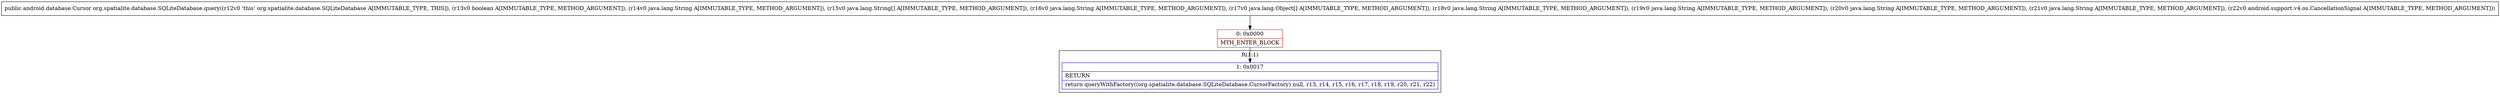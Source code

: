 digraph "CFG fororg.spatialite.database.SQLiteDatabase.query(ZLjava\/lang\/String;[Ljava\/lang\/String;Ljava\/lang\/String;[Ljava\/lang\/Object;Ljava\/lang\/String;Ljava\/lang\/String;Ljava\/lang\/String;Ljava\/lang\/String;Landroid\/support\/v4\/os\/CancellationSignal;)Landroid\/database\/Cursor;" {
subgraph cluster_Region_593761063 {
label = "R(1:1)";
node [shape=record,color=blue];
Node_1 [shape=record,label="{1\:\ 0x0017|RETURN\l|return queryWithFactory((org.spatialite.database.SQLiteDatabase.CursorFactory) null, r13, r14, r15, r16, r17, r18, r19, r20, r21, r22)\l}"];
}
Node_0 [shape=record,color=red,label="{0\:\ 0x0000|MTH_ENTER_BLOCK\l}"];
MethodNode[shape=record,label="{public android.database.Cursor org.spatialite.database.SQLiteDatabase.query((r12v0 'this' org.spatialite.database.SQLiteDatabase A[IMMUTABLE_TYPE, THIS]), (r13v0 boolean A[IMMUTABLE_TYPE, METHOD_ARGUMENT]), (r14v0 java.lang.String A[IMMUTABLE_TYPE, METHOD_ARGUMENT]), (r15v0 java.lang.String[] A[IMMUTABLE_TYPE, METHOD_ARGUMENT]), (r16v0 java.lang.String A[IMMUTABLE_TYPE, METHOD_ARGUMENT]), (r17v0 java.lang.Object[] A[IMMUTABLE_TYPE, METHOD_ARGUMENT]), (r18v0 java.lang.String A[IMMUTABLE_TYPE, METHOD_ARGUMENT]), (r19v0 java.lang.String A[IMMUTABLE_TYPE, METHOD_ARGUMENT]), (r20v0 java.lang.String A[IMMUTABLE_TYPE, METHOD_ARGUMENT]), (r21v0 java.lang.String A[IMMUTABLE_TYPE, METHOD_ARGUMENT]), (r22v0 android.support.v4.os.CancellationSignal A[IMMUTABLE_TYPE, METHOD_ARGUMENT])) }"];
MethodNode -> Node_0;
Node_0 -> Node_1;
}

